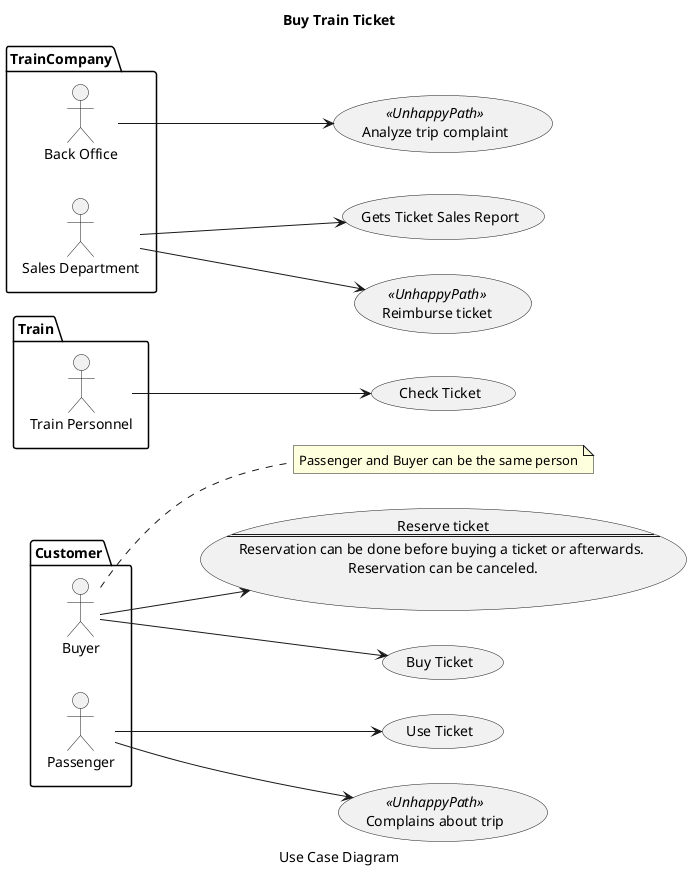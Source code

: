 @startuml
left to right direction
title "Buy Train Ticket"

package Customer{
	actor Buyer
	actor Passenger
}

note right of Buyer: Passenger and Buyer can be the same person

package Train{
	actor :Train Personnel: as TrainPersonnel
}

package TrainCompany{
	actor :Back Office: as BackOffice
	actor :Sales Department: as SalesDept
}

usecase ReserveTicket as "Reserve ticket 
==
Reservation can be done before buying a ticket or afterwards. 
Reservation can be canceled."

usecase BuyTicket as "Buy Ticket"
usecase UseTicket as "Use Ticket"
usecase CheckTicket as "Check Ticket"
usecase GetsTicketSalesReport as "Gets Ticket Sales Report"
usecase ComplainAboutTrip <<UnhappyPath>> as "Complains about trip"
usecase AnalyzeComplaint <<UnhappyPath>> as "Analyze trip complaint"
usecase ReimburseTicket <<UnhappyPath>> as "Reimburse ticket"

caption "Use Case Diagram"
Buyer --> ReserveTicket
Buyer --> BuyTicket
Passenger --> UseTicket
Passenger --> ComplainAboutTrip
TrainPersonnel --> CheckTicket
SalesDept --> GetsTicketSalesReport
BackOffice --> AnalyzeComplaint
SalesDept --> ReimburseTicket

@enduml
